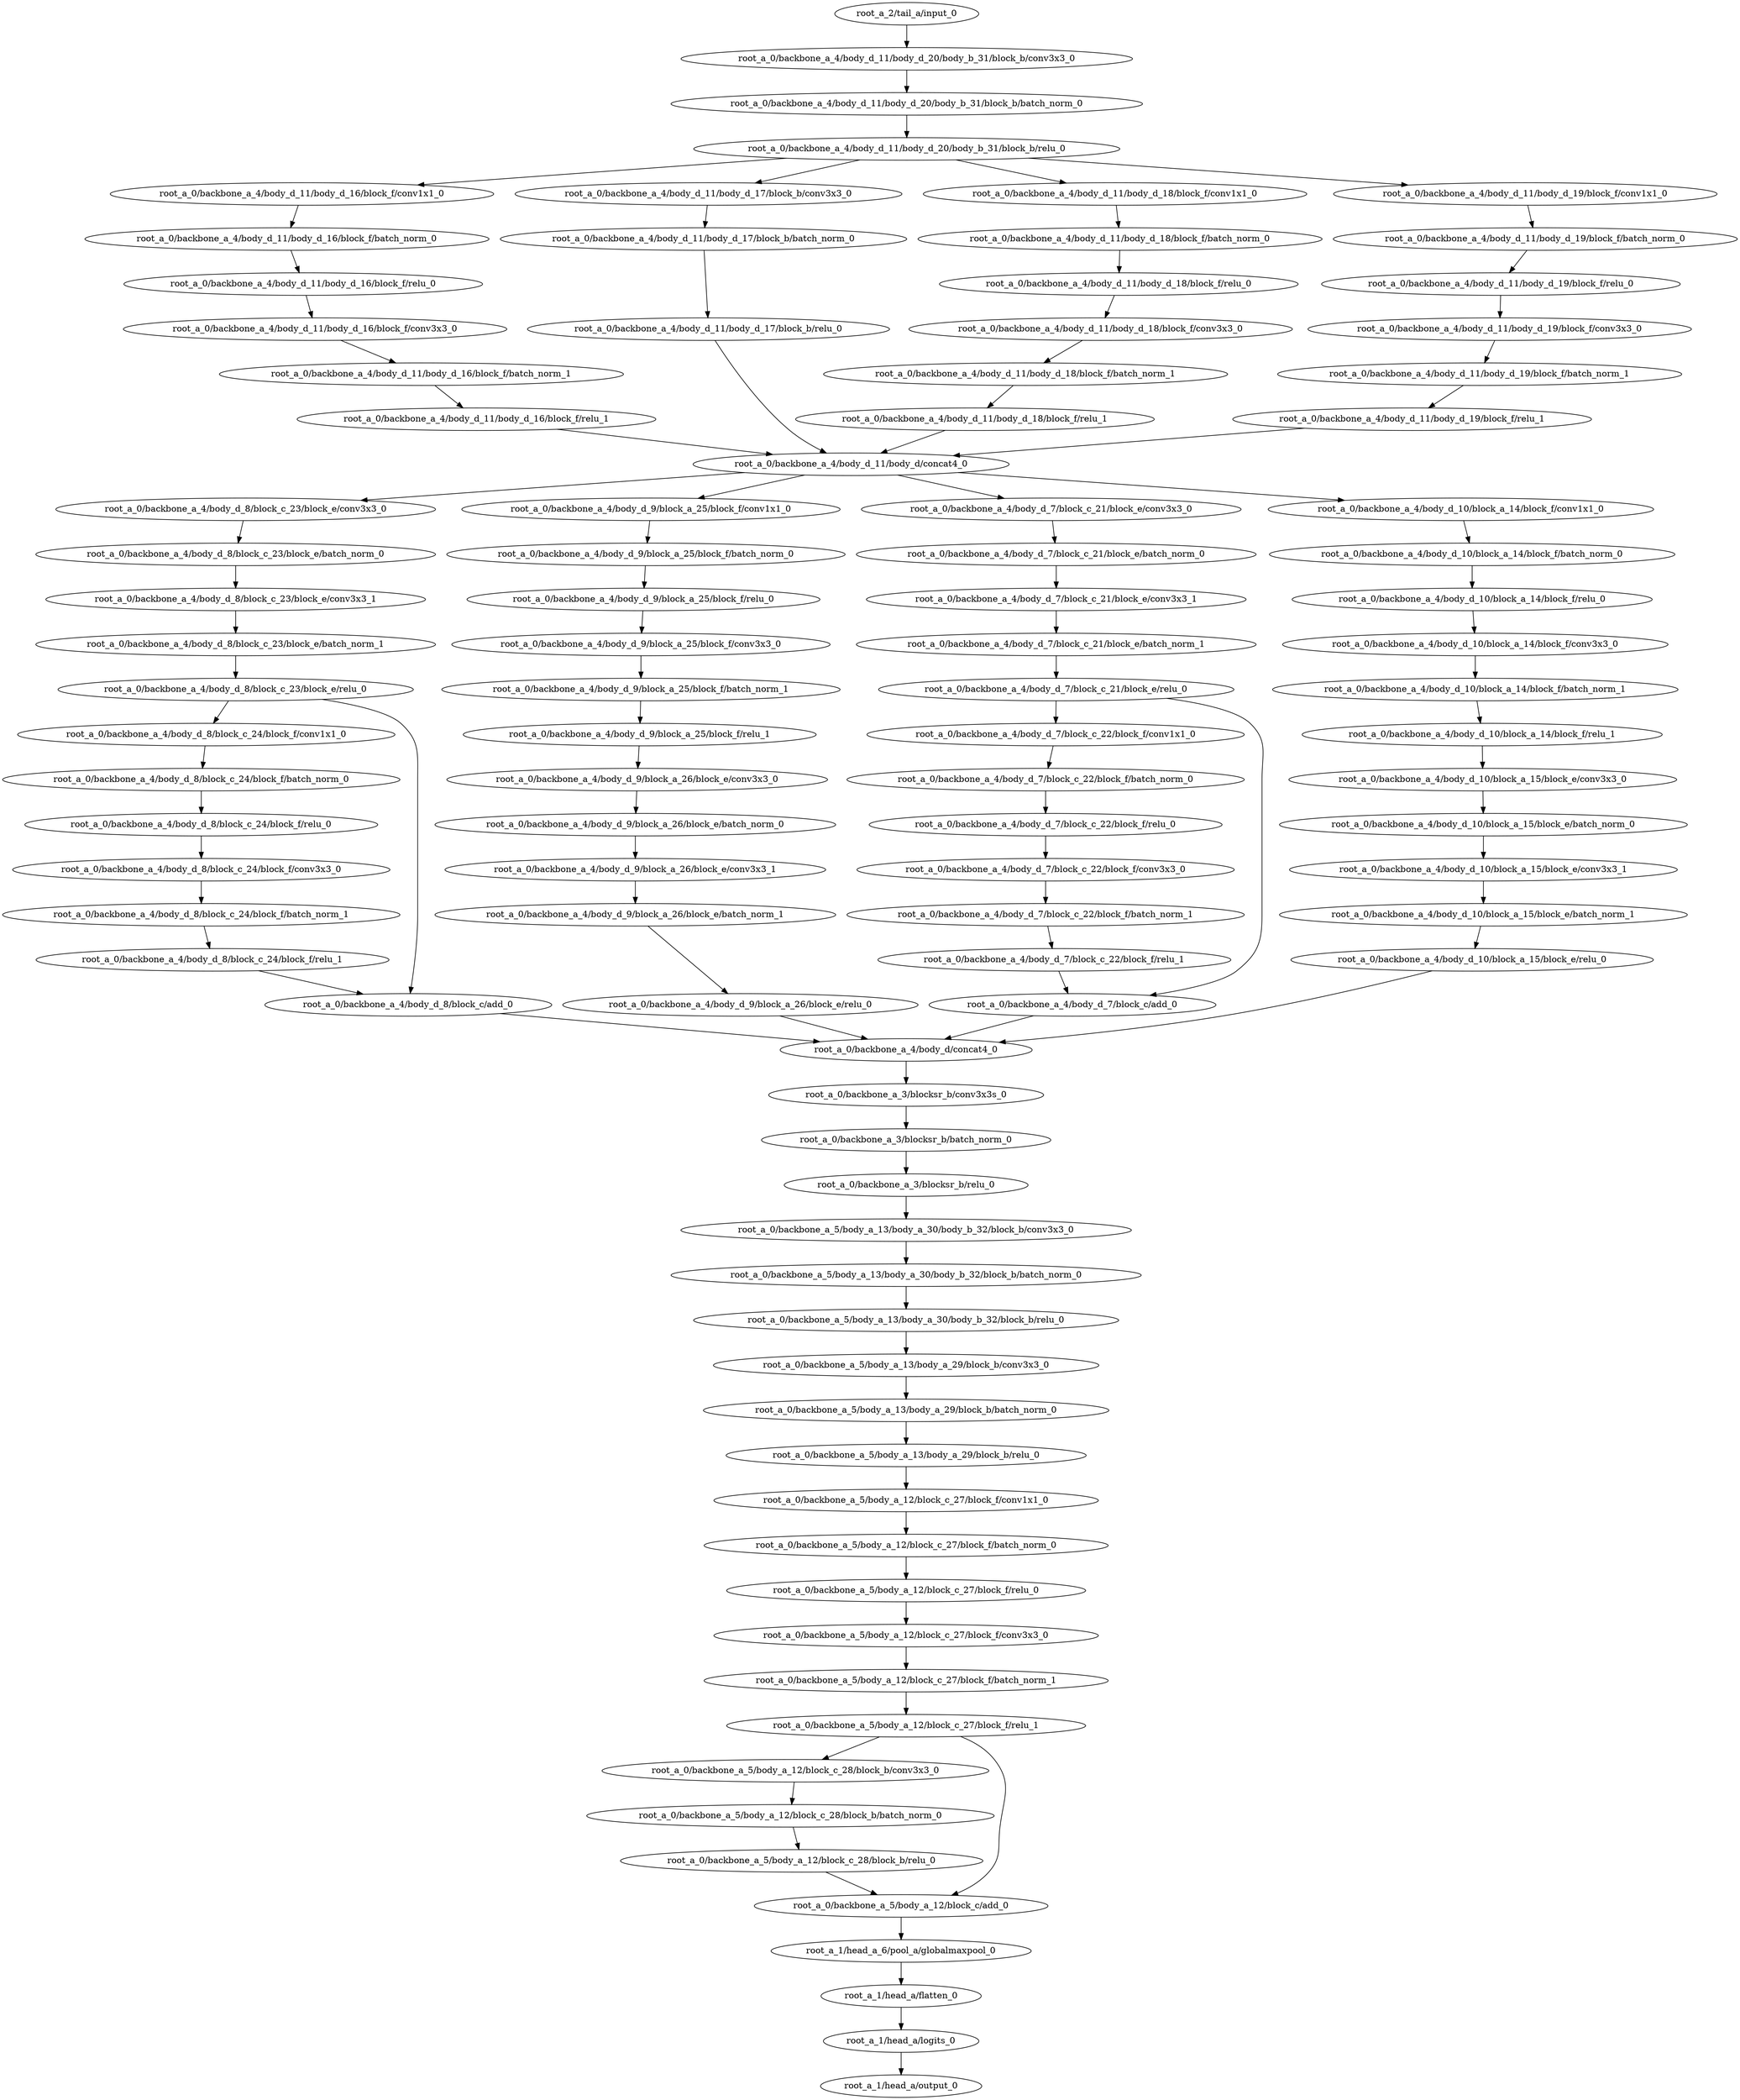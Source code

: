 digraph root_a {
	"root_a_2/tail_a/input_0"
	"root_a_0/backbone_a_4/body_d_11/body_d_20/body_b_31/block_b/conv3x3_0"
	"root_a_0/backbone_a_4/body_d_11/body_d_20/body_b_31/block_b/batch_norm_0"
	"root_a_0/backbone_a_4/body_d_11/body_d_20/body_b_31/block_b/relu_0"
	"root_a_0/backbone_a_4/body_d_11/body_d_16/block_f/conv1x1_0"
	"root_a_0/backbone_a_4/body_d_11/body_d_16/block_f/batch_norm_0"
	"root_a_0/backbone_a_4/body_d_11/body_d_16/block_f/relu_0"
	"root_a_0/backbone_a_4/body_d_11/body_d_16/block_f/conv3x3_0"
	"root_a_0/backbone_a_4/body_d_11/body_d_16/block_f/batch_norm_1"
	"root_a_0/backbone_a_4/body_d_11/body_d_16/block_f/relu_1"
	"root_a_0/backbone_a_4/body_d_11/body_d_17/block_b/conv3x3_0"
	"root_a_0/backbone_a_4/body_d_11/body_d_17/block_b/batch_norm_0"
	"root_a_0/backbone_a_4/body_d_11/body_d_17/block_b/relu_0"
	"root_a_0/backbone_a_4/body_d_11/body_d_18/block_f/conv1x1_0"
	"root_a_0/backbone_a_4/body_d_11/body_d_18/block_f/batch_norm_0"
	"root_a_0/backbone_a_4/body_d_11/body_d_18/block_f/relu_0"
	"root_a_0/backbone_a_4/body_d_11/body_d_18/block_f/conv3x3_0"
	"root_a_0/backbone_a_4/body_d_11/body_d_18/block_f/batch_norm_1"
	"root_a_0/backbone_a_4/body_d_11/body_d_18/block_f/relu_1"
	"root_a_0/backbone_a_4/body_d_11/body_d_19/block_f/conv1x1_0"
	"root_a_0/backbone_a_4/body_d_11/body_d_19/block_f/batch_norm_0"
	"root_a_0/backbone_a_4/body_d_11/body_d_19/block_f/relu_0"
	"root_a_0/backbone_a_4/body_d_11/body_d_19/block_f/conv3x3_0"
	"root_a_0/backbone_a_4/body_d_11/body_d_19/block_f/batch_norm_1"
	"root_a_0/backbone_a_4/body_d_11/body_d_19/block_f/relu_1"
	"root_a_0/backbone_a_4/body_d_11/body_d/concat4_0"
	"root_a_0/backbone_a_4/body_d_8/block_c_23/block_e/conv3x3_0"
	"root_a_0/backbone_a_4/body_d_8/block_c_23/block_e/batch_norm_0"
	"root_a_0/backbone_a_4/body_d_8/block_c_23/block_e/conv3x3_1"
	"root_a_0/backbone_a_4/body_d_8/block_c_23/block_e/batch_norm_1"
	"root_a_0/backbone_a_4/body_d_8/block_c_23/block_e/relu_0"
	"root_a_0/backbone_a_4/body_d_8/block_c_24/block_f/conv1x1_0"
	"root_a_0/backbone_a_4/body_d_8/block_c_24/block_f/batch_norm_0"
	"root_a_0/backbone_a_4/body_d_8/block_c_24/block_f/relu_0"
	"root_a_0/backbone_a_4/body_d_8/block_c_24/block_f/conv3x3_0"
	"root_a_0/backbone_a_4/body_d_8/block_c_24/block_f/batch_norm_1"
	"root_a_0/backbone_a_4/body_d_8/block_c_24/block_f/relu_1"
	"root_a_0/backbone_a_4/body_d_8/block_c/add_0"
	"root_a_0/backbone_a_4/body_d_9/block_a_25/block_f/conv1x1_0"
	"root_a_0/backbone_a_4/body_d_9/block_a_25/block_f/batch_norm_0"
	"root_a_0/backbone_a_4/body_d_9/block_a_25/block_f/relu_0"
	"root_a_0/backbone_a_4/body_d_9/block_a_25/block_f/conv3x3_0"
	"root_a_0/backbone_a_4/body_d_9/block_a_25/block_f/batch_norm_1"
	"root_a_0/backbone_a_4/body_d_9/block_a_25/block_f/relu_1"
	"root_a_0/backbone_a_4/body_d_9/block_a_26/block_e/conv3x3_0"
	"root_a_0/backbone_a_4/body_d_9/block_a_26/block_e/batch_norm_0"
	"root_a_0/backbone_a_4/body_d_9/block_a_26/block_e/conv3x3_1"
	"root_a_0/backbone_a_4/body_d_9/block_a_26/block_e/batch_norm_1"
	"root_a_0/backbone_a_4/body_d_9/block_a_26/block_e/relu_0"
	"root_a_0/backbone_a_4/body_d_7/block_c_21/block_e/conv3x3_0"
	"root_a_0/backbone_a_4/body_d_7/block_c_21/block_e/batch_norm_0"
	"root_a_0/backbone_a_4/body_d_7/block_c_21/block_e/conv3x3_1"
	"root_a_0/backbone_a_4/body_d_7/block_c_21/block_e/batch_norm_1"
	"root_a_0/backbone_a_4/body_d_7/block_c_21/block_e/relu_0"
	"root_a_0/backbone_a_4/body_d_7/block_c_22/block_f/conv1x1_0"
	"root_a_0/backbone_a_4/body_d_7/block_c_22/block_f/batch_norm_0"
	"root_a_0/backbone_a_4/body_d_7/block_c_22/block_f/relu_0"
	"root_a_0/backbone_a_4/body_d_7/block_c_22/block_f/conv3x3_0"
	"root_a_0/backbone_a_4/body_d_7/block_c_22/block_f/batch_norm_1"
	"root_a_0/backbone_a_4/body_d_7/block_c_22/block_f/relu_1"
	"root_a_0/backbone_a_4/body_d_7/block_c/add_0"
	"root_a_0/backbone_a_4/body_d_10/block_a_14/block_f/conv1x1_0"
	"root_a_0/backbone_a_4/body_d_10/block_a_14/block_f/batch_norm_0"
	"root_a_0/backbone_a_4/body_d_10/block_a_14/block_f/relu_0"
	"root_a_0/backbone_a_4/body_d_10/block_a_14/block_f/conv3x3_0"
	"root_a_0/backbone_a_4/body_d_10/block_a_14/block_f/batch_norm_1"
	"root_a_0/backbone_a_4/body_d_10/block_a_14/block_f/relu_1"
	"root_a_0/backbone_a_4/body_d_10/block_a_15/block_e/conv3x3_0"
	"root_a_0/backbone_a_4/body_d_10/block_a_15/block_e/batch_norm_0"
	"root_a_0/backbone_a_4/body_d_10/block_a_15/block_e/conv3x3_1"
	"root_a_0/backbone_a_4/body_d_10/block_a_15/block_e/batch_norm_1"
	"root_a_0/backbone_a_4/body_d_10/block_a_15/block_e/relu_0"
	"root_a_0/backbone_a_4/body_d/concat4_0"
	"root_a_0/backbone_a_3/blocksr_b/conv3x3s_0"
	"root_a_0/backbone_a_3/blocksr_b/batch_norm_0"
	"root_a_0/backbone_a_3/blocksr_b/relu_0"
	"root_a_0/backbone_a_5/body_a_13/body_a_30/body_b_32/block_b/conv3x3_0"
	"root_a_0/backbone_a_5/body_a_13/body_a_30/body_b_32/block_b/batch_norm_0"
	"root_a_0/backbone_a_5/body_a_13/body_a_30/body_b_32/block_b/relu_0"
	"root_a_0/backbone_a_5/body_a_13/body_a_29/block_b/conv3x3_0"
	"root_a_0/backbone_a_5/body_a_13/body_a_29/block_b/batch_norm_0"
	"root_a_0/backbone_a_5/body_a_13/body_a_29/block_b/relu_0"
	"root_a_0/backbone_a_5/body_a_12/block_c_27/block_f/conv1x1_0"
	"root_a_0/backbone_a_5/body_a_12/block_c_27/block_f/batch_norm_0"
	"root_a_0/backbone_a_5/body_a_12/block_c_27/block_f/relu_0"
	"root_a_0/backbone_a_5/body_a_12/block_c_27/block_f/conv3x3_0"
	"root_a_0/backbone_a_5/body_a_12/block_c_27/block_f/batch_norm_1"
	"root_a_0/backbone_a_5/body_a_12/block_c_27/block_f/relu_1"
	"root_a_0/backbone_a_5/body_a_12/block_c_28/block_b/conv3x3_0"
	"root_a_0/backbone_a_5/body_a_12/block_c_28/block_b/batch_norm_0"
	"root_a_0/backbone_a_5/body_a_12/block_c_28/block_b/relu_0"
	"root_a_0/backbone_a_5/body_a_12/block_c/add_0"
	"root_a_1/head_a_6/pool_a/globalmaxpool_0"
	"root_a_1/head_a/flatten_0"
	"root_a_1/head_a/logits_0"
	"root_a_1/head_a/output_0"

	"root_a_2/tail_a/input_0" -> "root_a_0/backbone_a_4/body_d_11/body_d_20/body_b_31/block_b/conv3x3_0"
	"root_a_0/backbone_a_4/body_d_11/body_d_20/body_b_31/block_b/conv3x3_0" -> "root_a_0/backbone_a_4/body_d_11/body_d_20/body_b_31/block_b/batch_norm_0"
	"root_a_0/backbone_a_4/body_d_11/body_d_20/body_b_31/block_b/batch_norm_0" -> "root_a_0/backbone_a_4/body_d_11/body_d_20/body_b_31/block_b/relu_0"
	"root_a_0/backbone_a_4/body_d_11/body_d_20/body_b_31/block_b/relu_0" -> "root_a_0/backbone_a_4/body_d_11/body_d_16/block_f/conv1x1_0"
	"root_a_0/backbone_a_4/body_d_11/body_d_16/block_f/conv1x1_0" -> "root_a_0/backbone_a_4/body_d_11/body_d_16/block_f/batch_norm_0"
	"root_a_0/backbone_a_4/body_d_11/body_d_16/block_f/batch_norm_0" -> "root_a_0/backbone_a_4/body_d_11/body_d_16/block_f/relu_0"
	"root_a_0/backbone_a_4/body_d_11/body_d_16/block_f/relu_0" -> "root_a_0/backbone_a_4/body_d_11/body_d_16/block_f/conv3x3_0"
	"root_a_0/backbone_a_4/body_d_11/body_d_16/block_f/conv3x3_0" -> "root_a_0/backbone_a_4/body_d_11/body_d_16/block_f/batch_norm_1"
	"root_a_0/backbone_a_4/body_d_11/body_d_16/block_f/batch_norm_1" -> "root_a_0/backbone_a_4/body_d_11/body_d_16/block_f/relu_1"
	"root_a_0/backbone_a_4/body_d_11/body_d_20/body_b_31/block_b/relu_0" -> "root_a_0/backbone_a_4/body_d_11/body_d_17/block_b/conv3x3_0"
	"root_a_0/backbone_a_4/body_d_11/body_d_17/block_b/conv3x3_0" -> "root_a_0/backbone_a_4/body_d_11/body_d_17/block_b/batch_norm_0"
	"root_a_0/backbone_a_4/body_d_11/body_d_17/block_b/batch_norm_0" -> "root_a_0/backbone_a_4/body_d_11/body_d_17/block_b/relu_0"
	"root_a_0/backbone_a_4/body_d_11/body_d_20/body_b_31/block_b/relu_0" -> "root_a_0/backbone_a_4/body_d_11/body_d_18/block_f/conv1x1_0"
	"root_a_0/backbone_a_4/body_d_11/body_d_18/block_f/conv1x1_0" -> "root_a_0/backbone_a_4/body_d_11/body_d_18/block_f/batch_norm_0"
	"root_a_0/backbone_a_4/body_d_11/body_d_18/block_f/batch_norm_0" -> "root_a_0/backbone_a_4/body_d_11/body_d_18/block_f/relu_0"
	"root_a_0/backbone_a_4/body_d_11/body_d_18/block_f/relu_0" -> "root_a_0/backbone_a_4/body_d_11/body_d_18/block_f/conv3x3_0"
	"root_a_0/backbone_a_4/body_d_11/body_d_18/block_f/conv3x3_0" -> "root_a_0/backbone_a_4/body_d_11/body_d_18/block_f/batch_norm_1"
	"root_a_0/backbone_a_4/body_d_11/body_d_18/block_f/batch_norm_1" -> "root_a_0/backbone_a_4/body_d_11/body_d_18/block_f/relu_1"
	"root_a_0/backbone_a_4/body_d_11/body_d_20/body_b_31/block_b/relu_0" -> "root_a_0/backbone_a_4/body_d_11/body_d_19/block_f/conv1x1_0"
	"root_a_0/backbone_a_4/body_d_11/body_d_19/block_f/conv1x1_0" -> "root_a_0/backbone_a_4/body_d_11/body_d_19/block_f/batch_norm_0"
	"root_a_0/backbone_a_4/body_d_11/body_d_19/block_f/batch_norm_0" -> "root_a_0/backbone_a_4/body_d_11/body_d_19/block_f/relu_0"
	"root_a_0/backbone_a_4/body_d_11/body_d_19/block_f/relu_0" -> "root_a_0/backbone_a_4/body_d_11/body_d_19/block_f/conv3x3_0"
	"root_a_0/backbone_a_4/body_d_11/body_d_19/block_f/conv3x3_0" -> "root_a_0/backbone_a_4/body_d_11/body_d_19/block_f/batch_norm_1"
	"root_a_0/backbone_a_4/body_d_11/body_d_19/block_f/batch_norm_1" -> "root_a_0/backbone_a_4/body_d_11/body_d_19/block_f/relu_1"
	"root_a_0/backbone_a_4/body_d_11/body_d_16/block_f/relu_1" -> "root_a_0/backbone_a_4/body_d_11/body_d/concat4_0"
	"root_a_0/backbone_a_4/body_d_11/body_d_17/block_b/relu_0" -> "root_a_0/backbone_a_4/body_d_11/body_d/concat4_0"
	"root_a_0/backbone_a_4/body_d_11/body_d_18/block_f/relu_1" -> "root_a_0/backbone_a_4/body_d_11/body_d/concat4_0"
	"root_a_0/backbone_a_4/body_d_11/body_d_19/block_f/relu_1" -> "root_a_0/backbone_a_4/body_d_11/body_d/concat4_0"
	"root_a_0/backbone_a_4/body_d_11/body_d/concat4_0" -> "root_a_0/backbone_a_4/body_d_8/block_c_23/block_e/conv3x3_0"
	"root_a_0/backbone_a_4/body_d_8/block_c_23/block_e/conv3x3_0" -> "root_a_0/backbone_a_4/body_d_8/block_c_23/block_e/batch_norm_0"
	"root_a_0/backbone_a_4/body_d_8/block_c_23/block_e/batch_norm_0" -> "root_a_0/backbone_a_4/body_d_8/block_c_23/block_e/conv3x3_1"
	"root_a_0/backbone_a_4/body_d_8/block_c_23/block_e/conv3x3_1" -> "root_a_0/backbone_a_4/body_d_8/block_c_23/block_e/batch_norm_1"
	"root_a_0/backbone_a_4/body_d_8/block_c_23/block_e/batch_norm_1" -> "root_a_0/backbone_a_4/body_d_8/block_c_23/block_e/relu_0"
	"root_a_0/backbone_a_4/body_d_8/block_c_23/block_e/relu_0" -> "root_a_0/backbone_a_4/body_d_8/block_c_24/block_f/conv1x1_0"
	"root_a_0/backbone_a_4/body_d_8/block_c_24/block_f/conv1x1_0" -> "root_a_0/backbone_a_4/body_d_8/block_c_24/block_f/batch_norm_0"
	"root_a_0/backbone_a_4/body_d_8/block_c_24/block_f/batch_norm_0" -> "root_a_0/backbone_a_4/body_d_8/block_c_24/block_f/relu_0"
	"root_a_0/backbone_a_4/body_d_8/block_c_24/block_f/relu_0" -> "root_a_0/backbone_a_4/body_d_8/block_c_24/block_f/conv3x3_0"
	"root_a_0/backbone_a_4/body_d_8/block_c_24/block_f/conv3x3_0" -> "root_a_0/backbone_a_4/body_d_8/block_c_24/block_f/batch_norm_1"
	"root_a_0/backbone_a_4/body_d_8/block_c_24/block_f/batch_norm_1" -> "root_a_0/backbone_a_4/body_d_8/block_c_24/block_f/relu_1"
	"root_a_0/backbone_a_4/body_d_8/block_c_24/block_f/relu_1" -> "root_a_0/backbone_a_4/body_d_8/block_c/add_0"
	"root_a_0/backbone_a_4/body_d_8/block_c_23/block_e/relu_0" -> "root_a_0/backbone_a_4/body_d_8/block_c/add_0"
	"root_a_0/backbone_a_4/body_d_11/body_d/concat4_0" -> "root_a_0/backbone_a_4/body_d_9/block_a_25/block_f/conv1x1_0"
	"root_a_0/backbone_a_4/body_d_9/block_a_25/block_f/conv1x1_0" -> "root_a_0/backbone_a_4/body_d_9/block_a_25/block_f/batch_norm_0"
	"root_a_0/backbone_a_4/body_d_9/block_a_25/block_f/batch_norm_0" -> "root_a_0/backbone_a_4/body_d_9/block_a_25/block_f/relu_0"
	"root_a_0/backbone_a_4/body_d_9/block_a_25/block_f/relu_0" -> "root_a_0/backbone_a_4/body_d_9/block_a_25/block_f/conv3x3_0"
	"root_a_0/backbone_a_4/body_d_9/block_a_25/block_f/conv3x3_0" -> "root_a_0/backbone_a_4/body_d_9/block_a_25/block_f/batch_norm_1"
	"root_a_0/backbone_a_4/body_d_9/block_a_25/block_f/batch_norm_1" -> "root_a_0/backbone_a_4/body_d_9/block_a_25/block_f/relu_1"
	"root_a_0/backbone_a_4/body_d_9/block_a_25/block_f/relu_1" -> "root_a_0/backbone_a_4/body_d_9/block_a_26/block_e/conv3x3_0"
	"root_a_0/backbone_a_4/body_d_9/block_a_26/block_e/conv3x3_0" -> "root_a_0/backbone_a_4/body_d_9/block_a_26/block_e/batch_norm_0"
	"root_a_0/backbone_a_4/body_d_9/block_a_26/block_e/batch_norm_0" -> "root_a_0/backbone_a_4/body_d_9/block_a_26/block_e/conv3x3_1"
	"root_a_0/backbone_a_4/body_d_9/block_a_26/block_e/conv3x3_1" -> "root_a_0/backbone_a_4/body_d_9/block_a_26/block_e/batch_norm_1"
	"root_a_0/backbone_a_4/body_d_9/block_a_26/block_e/batch_norm_1" -> "root_a_0/backbone_a_4/body_d_9/block_a_26/block_e/relu_0"
	"root_a_0/backbone_a_4/body_d_11/body_d/concat4_0" -> "root_a_0/backbone_a_4/body_d_7/block_c_21/block_e/conv3x3_0"
	"root_a_0/backbone_a_4/body_d_7/block_c_21/block_e/conv3x3_0" -> "root_a_0/backbone_a_4/body_d_7/block_c_21/block_e/batch_norm_0"
	"root_a_0/backbone_a_4/body_d_7/block_c_21/block_e/batch_norm_0" -> "root_a_0/backbone_a_4/body_d_7/block_c_21/block_e/conv3x3_1"
	"root_a_0/backbone_a_4/body_d_7/block_c_21/block_e/conv3x3_1" -> "root_a_0/backbone_a_4/body_d_7/block_c_21/block_e/batch_norm_1"
	"root_a_0/backbone_a_4/body_d_7/block_c_21/block_e/batch_norm_1" -> "root_a_0/backbone_a_4/body_d_7/block_c_21/block_e/relu_0"
	"root_a_0/backbone_a_4/body_d_7/block_c_21/block_e/relu_0" -> "root_a_0/backbone_a_4/body_d_7/block_c_22/block_f/conv1x1_0"
	"root_a_0/backbone_a_4/body_d_7/block_c_22/block_f/conv1x1_0" -> "root_a_0/backbone_a_4/body_d_7/block_c_22/block_f/batch_norm_0"
	"root_a_0/backbone_a_4/body_d_7/block_c_22/block_f/batch_norm_0" -> "root_a_0/backbone_a_4/body_d_7/block_c_22/block_f/relu_0"
	"root_a_0/backbone_a_4/body_d_7/block_c_22/block_f/relu_0" -> "root_a_0/backbone_a_4/body_d_7/block_c_22/block_f/conv3x3_0"
	"root_a_0/backbone_a_4/body_d_7/block_c_22/block_f/conv3x3_0" -> "root_a_0/backbone_a_4/body_d_7/block_c_22/block_f/batch_norm_1"
	"root_a_0/backbone_a_4/body_d_7/block_c_22/block_f/batch_norm_1" -> "root_a_0/backbone_a_4/body_d_7/block_c_22/block_f/relu_1"
	"root_a_0/backbone_a_4/body_d_7/block_c_22/block_f/relu_1" -> "root_a_0/backbone_a_4/body_d_7/block_c/add_0"
	"root_a_0/backbone_a_4/body_d_7/block_c_21/block_e/relu_0" -> "root_a_0/backbone_a_4/body_d_7/block_c/add_0"
	"root_a_0/backbone_a_4/body_d_11/body_d/concat4_0" -> "root_a_0/backbone_a_4/body_d_10/block_a_14/block_f/conv1x1_0"
	"root_a_0/backbone_a_4/body_d_10/block_a_14/block_f/conv1x1_0" -> "root_a_0/backbone_a_4/body_d_10/block_a_14/block_f/batch_norm_0"
	"root_a_0/backbone_a_4/body_d_10/block_a_14/block_f/batch_norm_0" -> "root_a_0/backbone_a_4/body_d_10/block_a_14/block_f/relu_0"
	"root_a_0/backbone_a_4/body_d_10/block_a_14/block_f/relu_0" -> "root_a_0/backbone_a_4/body_d_10/block_a_14/block_f/conv3x3_0"
	"root_a_0/backbone_a_4/body_d_10/block_a_14/block_f/conv3x3_0" -> "root_a_0/backbone_a_4/body_d_10/block_a_14/block_f/batch_norm_1"
	"root_a_0/backbone_a_4/body_d_10/block_a_14/block_f/batch_norm_1" -> "root_a_0/backbone_a_4/body_d_10/block_a_14/block_f/relu_1"
	"root_a_0/backbone_a_4/body_d_10/block_a_14/block_f/relu_1" -> "root_a_0/backbone_a_4/body_d_10/block_a_15/block_e/conv3x3_0"
	"root_a_0/backbone_a_4/body_d_10/block_a_15/block_e/conv3x3_0" -> "root_a_0/backbone_a_4/body_d_10/block_a_15/block_e/batch_norm_0"
	"root_a_0/backbone_a_4/body_d_10/block_a_15/block_e/batch_norm_0" -> "root_a_0/backbone_a_4/body_d_10/block_a_15/block_e/conv3x3_1"
	"root_a_0/backbone_a_4/body_d_10/block_a_15/block_e/conv3x3_1" -> "root_a_0/backbone_a_4/body_d_10/block_a_15/block_e/batch_norm_1"
	"root_a_0/backbone_a_4/body_d_10/block_a_15/block_e/batch_norm_1" -> "root_a_0/backbone_a_4/body_d_10/block_a_15/block_e/relu_0"
	"root_a_0/backbone_a_4/body_d_8/block_c/add_0" -> "root_a_0/backbone_a_4/body_d/concat4_0"
	"root_a_0/backbone_a_4/body_d_9/block_a_26/block_e/relu_0" -> "root_a_0/backbone_a_4/body_d/concat4_0"
	"root_a_0/backbone_a_4/body_d_7/block_c/add_0" -> "root_a_0/backbone_a_4/body_d/concat4_0"
	"root_a_0/backbone_a_4/body_d_10/block_a_15/block_e/relu_0" -> "root_a_0/backbone_a_4/body_d/concat4_0"
	"root_a_0/backbone_a_4/body_d/concat4_0" -> "root_a_0/backbone_a_3/blocksr_b/conv3x3s_0"
	"root_a_0/backbone_a_3/blocksr_b/conv3x3s_0" -> "root_a_0/backbone_a_3/blocksr_b/batch_norm_0"
	"root_a_0/backbone_a_3/blocksr_b/batch_norm_0" -> "root_a_0/backbone_a_3/blocksr_b/relu_0"
	"root_a_0/backbone_a_3/blocksr_b/relu_0" -> "root_a_0/backbone_a_5/body_a_13/body_a_30/body_b_32/block_b/conv3x3_0"
	"root_a_0/backbone_a_5/body_a_13/body_a_30/body_b_32/block_b/conv3x3_0" -> "root_a_0/backbone_a_5/body_a_13/body_a_30/body_b_32/block_b/batch_norm_0"
	"root_a_0/backbone_a_5/body_a_13/body_a_30/body_b_32/block_b/batch_norm_0" -> "root_a_0/backbone_a_5/body_a_13/body_a_30/body_b_32/block_b/relu_0"
	"root_a_0/backbone_a_5/body_a_13/body_a_30/body_b_32/block_b/relu_0" -> "root_a_0/backbone_a_5/body_a_13/body_a_29/block_b/conv3x3_0"
	"root_a_0/backbone_a_5/body_a_13/body_a_29/block_b/conv3x3_0" -> "root_a_0/backbone_a_5/body_a_13/body_a_29/block_b/batch_norm_0"
	"root_a_0/backbone_a_5/body_a_13/body_a_29/block_b/batch_norm_0" -> "root_a_0/backbone_a_5/body_a_13/body_a_29/block_b/relu_0"
	"root_a_0/backbone_a_5/body_a_13/body_a_29/block_b/relu_0" -> "root_a_0/backbone_a_5/body_a_12/block_c_27/block_f/conv1x1_0"
	"root_a_0/backbone_a_5/body_a_12/block_c_27/block_f/conv1x1_0" -> "root_a_0/backbone_a_5/body_a_12/block_c_27/block_f/batch_norm_0"
	"root_a_0/backbone_a_5/body_a_12/block_c_27/block_f/batch_norm_0" -> "root_a_0/backbone_a_5/body_a_12/block_c_27/block_f/relu_0"
	"root_a_0/backbone_a_5/body_a_12/block_c_27/block_f/relu_0" -> "root_a_0/backbone_a_5/body_a_12/block_c_27/block_f/conv3x3_0"
	"root_a_0/backbone_a_5/body_a_12/block_c_27/block_f/conv3x3_0" -> "root_a_0/backbone_a_5/body_a_12/block_c_27/block_f/batch_norm_1"
	"root_a_0/backbone_a_5/body_a_12/block_c_27/block_f/batch_norm_1" -> "root_a_0/backbone_a_5/body_a_12/block_c_27/block_f/relu_1"
	"root_a_0/backbone_a_5/body_a_12/block_c_27/block_f/relu_1" -> "root_a_0/backbone_a_5/body_a_12/block_c_28/block_b/conv3x3_0"
	"root_a_0/backbone_a_5/body_a_12/block_c_28/block_b/conv3x3_0" -> "root_a_0/backbone_a_5/body_a_12/block_c_28/block_b/batch_norm_0"
	"root_a_0/backbone_a_5/body_a_12/block_c_28/block_b/batch_norm_0" -> "root_a_0/backbone_a_5/body_a_12/block_c_28/block_b/relu_0"
	"root_a_0/backbone_a_5/body_a_12/block_c_27/block_f/relu_1" -> "root_a_0/backbone_a_5/body_a_12/block_c/add_0"
	"root_a_0/backbone_a_5/body_a_12/block_c_28/block_b/relu_0" -> "root_a_0/backbone_a_5/body_a_12/block_c/add_0"
	"root_a_0/backbone_a_5/body_a_12/block_c/add_0" -> "root_a_1/head_a_6/pool_a/globalmaxpool_0"
	"root_a_1/head_a_6/pool_a/globalmaxpool_0" -> "root_a_1/head_a/flatten_0"
	"root_a_1/head_a/flatten_0" -> "root_a_1/head_a/logits_0"
	"root_a_1/head_a/logits_0" -> "root_a_1/head_a/output_0"

}
